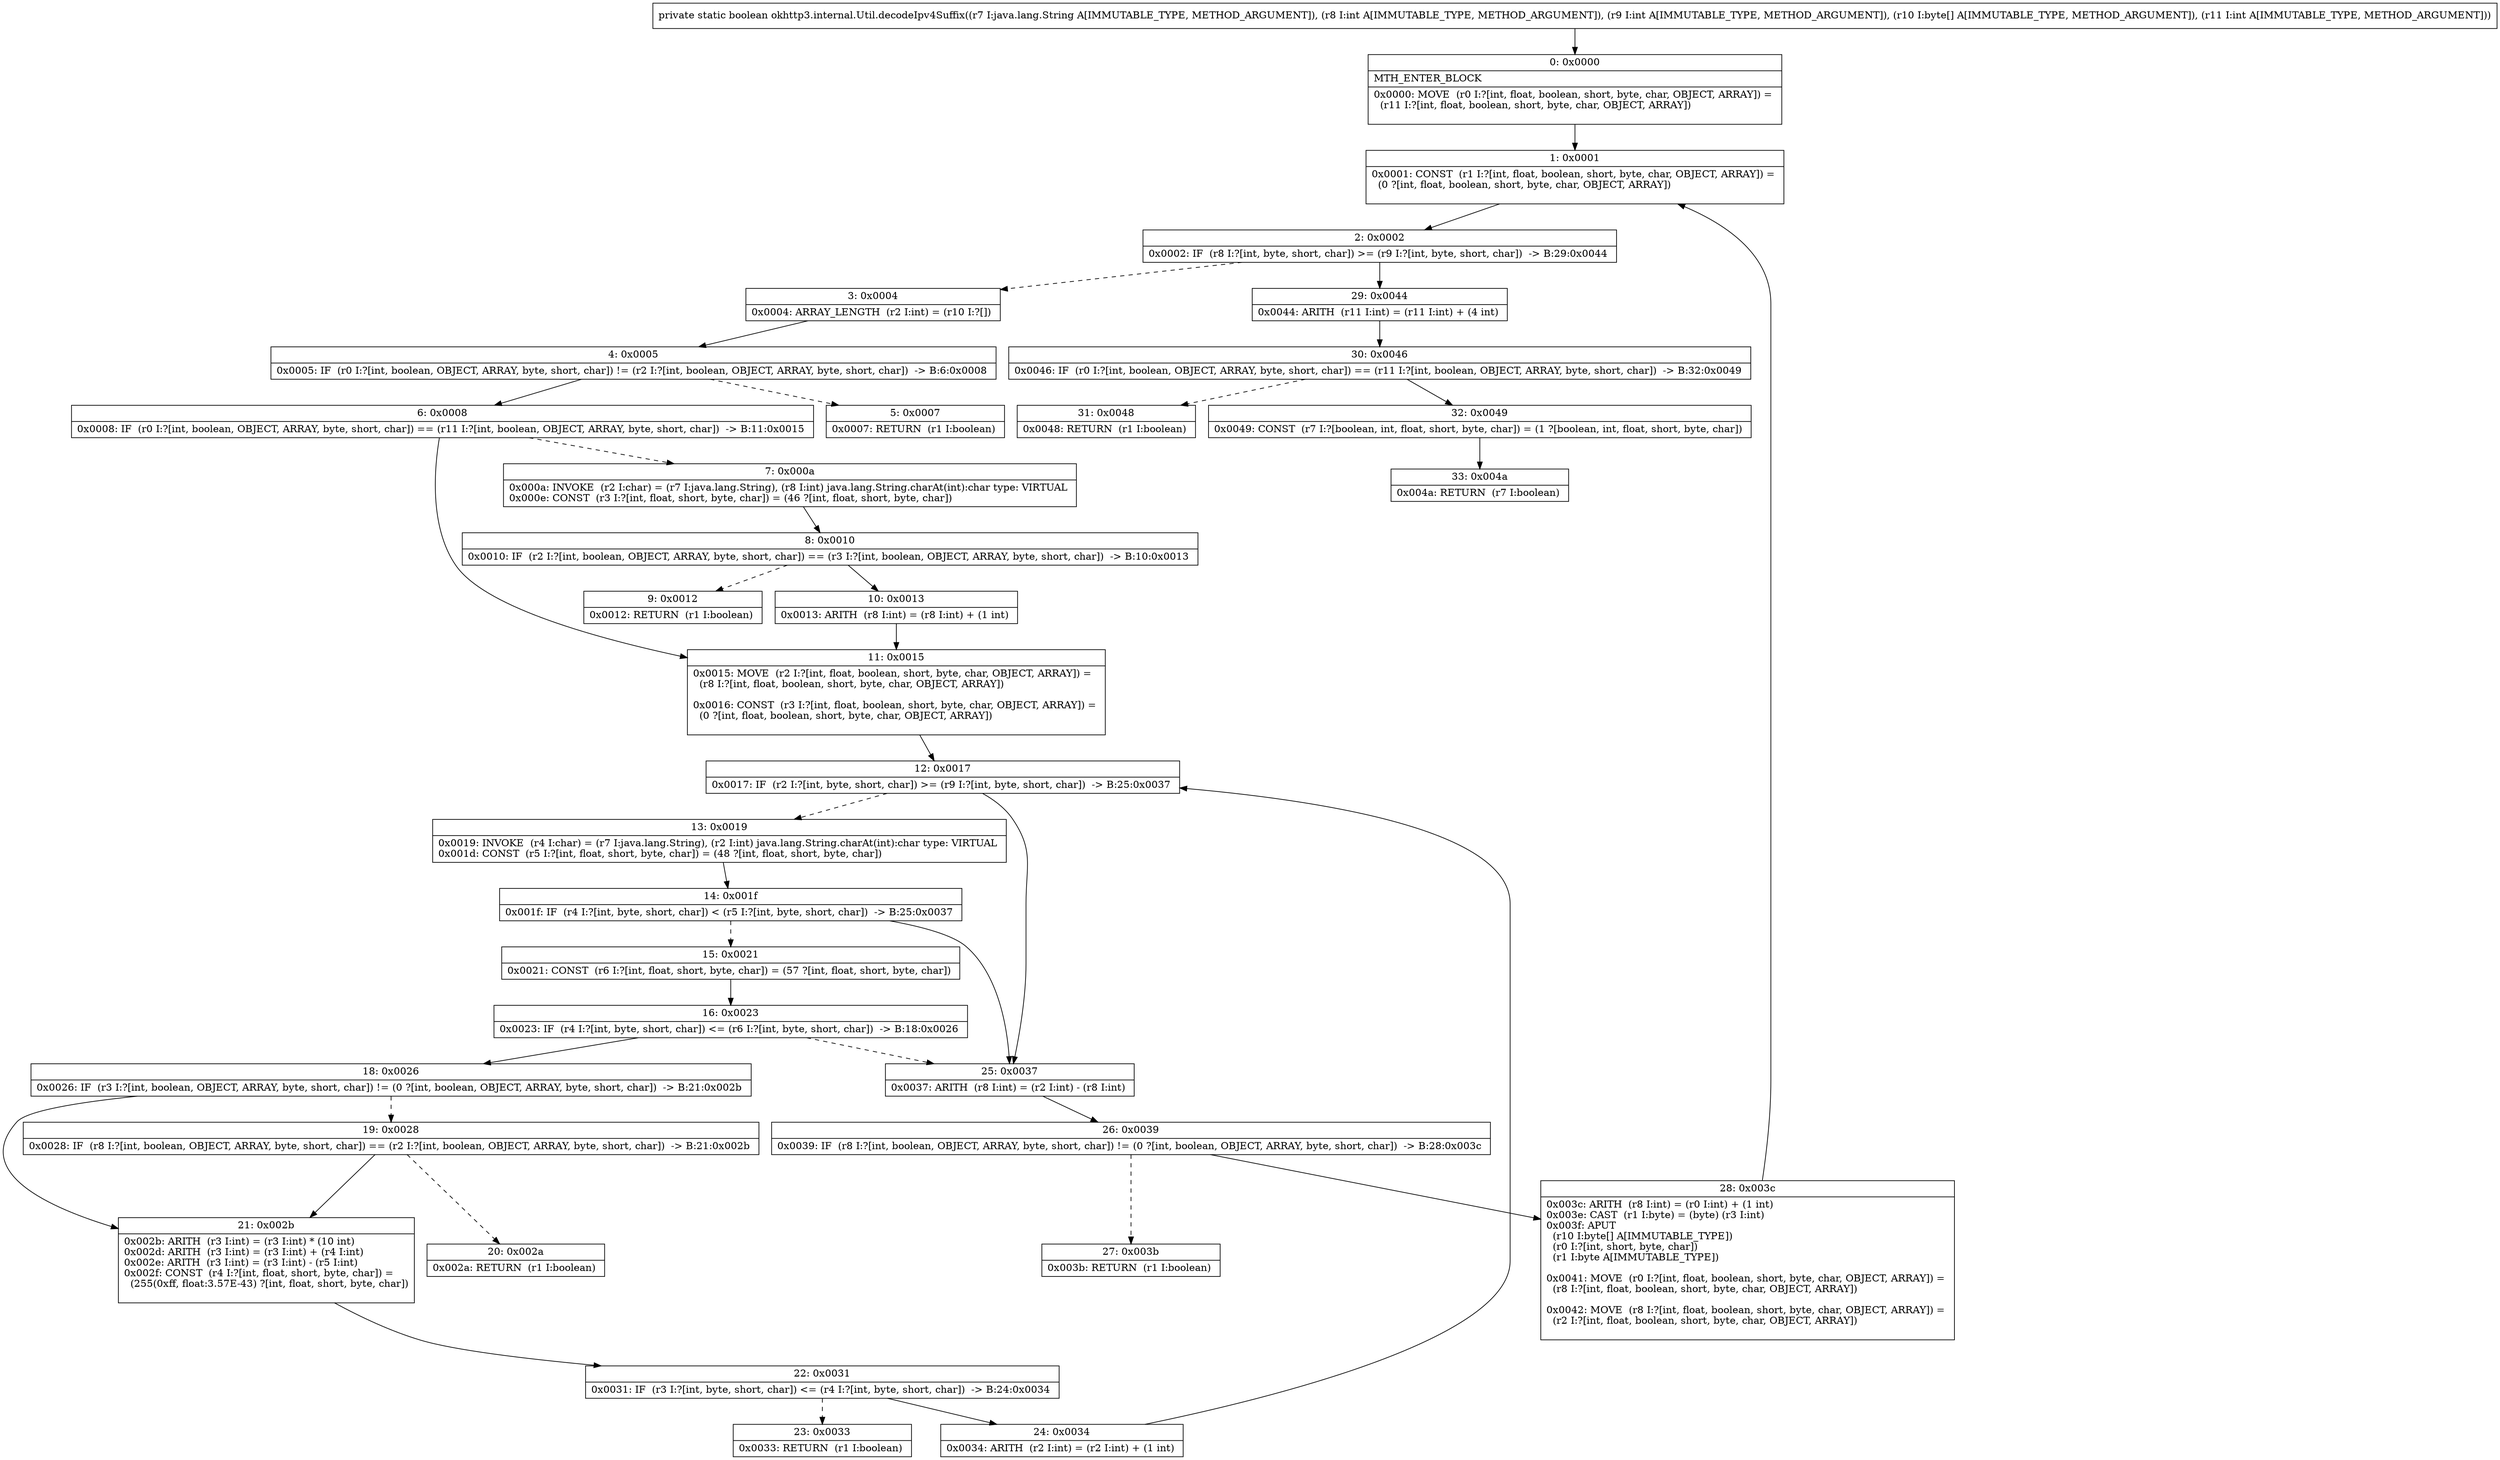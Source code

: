 digraph "CFG forokhttp3.internal.Util.decodeIpv4Suffix(Ljava\/lang\/String;II[BI)Z" {
Node_0 [shape=record,label="{0\:\ 0x0000|MTH_ENTER_BLOCK\l|0x0000: MOVE  (r0 I:?[int, float, boolean, short, byte, char, OBJECT, ARRAY]) = \l  (r11 I:?[int, float, boolean, short, byte, char, OBJECT, ARRAY])\l \l}"];
Node_1 [shape=record,label="{1\:\ 0x0001|0x0001: CONST  (r1 I:?[int, float, boolean, short, byte, char, OBJECT, ARRAY]) = \l  (0 ?[int, float, boolean, short, byte, char, OBJECT, ARRAY])\l \l}"];
Node_2 [shape=record,label="{2\:\ 0x0002|0x0002: IF  (r8 I:?[int, byte, short, char]) \>= (r9 I:?[int, byte, short, char])  \-\> B:29:0x0044 \l}"];
Node_3 [shape=record,label="{3\:\ 0x0004|0x0004: ARRAY_LENGTH  (r2 I:int) = (r10 I:?[]) \l}"];
Node_4 [shape=record,label="{4\:\ 0x0005|0x0005: IF  (r0 I:?[int, boolean, OBJECT, ARRAY, byte, short, char]) != (r2 I:?[int, boolean, OBJECT, ARRAY, byte, short, char])  \-\> B:6:0x0008 \l}"];
Node_5 [shape=record,label="{5\:\ 0x0007|0x0007: RETURN  (r1 I:boolean) \l}"];
Node_6 [shape=record,label="{6\:\ 0x0008|0x0008: IF  (r0 I:?[int, boolean, OBJECT, ARRAY, byte, short, char]) == (r11 I:?[int, boolean, OBJECT, ARRAY, byte, short, char])  \-\> B:11:0x0015 \l}"];
Node_7 [shape=record,label="{7\:\ 0x000a|0x000a: INVOKE  (r2 I:char) = (r7 I:java.lang.String), (r8 I:int) java.lang.String.charAt(int):char type: VIRTUAL \l0x000e: CONST  (r3 I:?[int, float, short, byte, char]) = (46 ?[int, float, short, byte, char]) \l}"];
Node_8 [shape=record,label="{8\:\ 0x0010|0x0010: IF  (r2 I:?[int, boolean, OBJECT, ARRAY, byte, short, char]) == (r3 I:?[int, boolean, OBJECT, ARRAY, byte, short, char])  \-\> B:10:0x0013 \l}"];
Node_9 [shape=record,label="{9\:\ 0x0012|0x0012: RETURN  (r1 I:boolean) \l}"];
Node_10 [shape=record,label="{10\:\ 0x0013|0x0013: ARITH  (r8 I:int) = (r8 I:int) + (1 int) \l}"];
Node_11 [shape=record,label="{11\:\ 0x0015|0x0015: MOVE  (r2 I:?[int, float, boolean, short, byte, char, OBJECT, ARRAY]) = \l  (r8 I:?[int, float, boolean, short, byte, char, OBJECT, ARRAY])\l \l0x0016: CONST  (r3 I:?[int, float, boolean, short, byte, char, OBJECT, ARRAY]) = \l  (0 ?[int, float, boolean, short, byte, char, OBJECT, ARRAY])\l \l}"];
Node_12 [shape=record,label="{12\:\ 0x0017|0x0017: IF  (r2 I:?[int, byte, short, char]) \>= (r9 I:?[int, byte, short, char])  \-\> B:25:0x0037 \l}"];
Node_13 [shape=record,label="{13\:\ 0x0019|0x0019: INVOKE  (r4 I:char) = (r7 I:java.lang.String), (r2 I:int) java.lang.String.charAt(int):char type: VIRTUAL \l0x001d: CONST  (r5 I:?[int, float, short, byte, char]) = (48 ?[int, float, short, byte, char]) \l}"];
Node_14 [shape=record,label="{14\:\ 0x001f|0x001f: IF  (r4 I:?[int, byte, short, char]) \< (r5 I:?[int, byte, short, char])  \-\> B:25:0x0037 \l}"];
Node_15 [shape=record,label="{15\:\ 0x0021|0x0021: CONST  (r6 I:?[int, float, short, byte, char]) = (57 ?[int, float, short, byte, char]) \l}"];
Node_16 [shape=record,label="{16\:\ 0x0023|0x0023: IF  (r4 I:?[int, byte, short, char]) \<= (r6 I:?[int, byte, short, char])  \-\> B:18:0x0026 \l}"];
Node_18 [shape=record,label="{18\:\ 0x0026|0x0026: IF  (r3 I:?[int, boolean, OBJECT, ARRAY, byte, short, char]) != (0 ?[int, boolean, OBJECT, ARRAY, byte, short, char])  \-\> B:21:0x002b \l}"];
Node_19 [shape=record,label="{19\:\ 0x0028|0x0028: IF  (r8 I:?[int, boolean, OBJECT, ARRAY, byte, short, char]) == (r2 I:?[int, boolean, OBJECT, ARRAY, byte, short, char])  \-\> B:21:0x002b \l}"];
Node_20 [shape=record,label="{20\:\ 0x002a|0x002a: RETURN  (r1 I:boolean) \l}"];
Node_21 [shape=record,label="{21\:\ 0x002b|0x002b: ARITH  (r3 I:int) = (r3 I:int) * (10 int) \l0x002d: ARITH  (r3 I:int) = (r3 I:int) + (r4 I:int) \l0x002e: ARITH  (r3 I:int) = (r3 I:int) \- (r5 I:int) \l0x002f: CONST  (r4 I:?[int, float, short, byte, char]) = \l  (255(0xff, float:3.57E\-43) ?[int, float, short, byte, char])\l \l}"];
Node_22 [shape=record,label="{22\:\ 0x0031|0x0031: IF  (r3 I:?[int, byte, short, char]) \<= (r4 I:?[int, byte, short, char])  \-\> B:24:0x0034 \l}"];
Node_23 [shape=record,label="{23\:\ 0x0033|0x0033: RETURN  (r1 I:boolean) \l}"];
Node_24 [shape=record,label="{24\:\ 0x0034|0x0034: ARITH  (r2 I:int) = (r2 I:int) + (1 int) \l}"];
Node_25 [shape=record,label="{25\:\ 0x0037|0x0037: ARITH  (r8 I:int) = (r2 I:int) \- (r8 I:int) \l}"];
Node_26 [shape=record,label="{26\:\ 0x0039|0x0039: IF  (r8 I:?[int, boolean, OBJECT, ARRAY, byte, short, char]) != (0 ?[int, boolean, OBJECT, ARRAY, byte, short, char])  \-\> B:28:0x003c \l}"];
Node_27 [shape=record,label="{27\:\ 0x003b|0x003b: RETURN  (r1 I:boolean) \l}"];
Node_28 [shape=record,label="{28\:\ 0x003c|0x003c: ARITH  (r8 I:int) = (r0 I:int) + (1 int) \l0x003e: CAST  (r1 I:byte) = (byte) (r3 I:int) \l0x003f: APUT  \l  (r10 I:byte[] A[IMMUTABLE_TYPE])\l  (r0 I:?[int, short, byte, char])\l  (r1 I:byte A[IMMUTABLE_TYPE])\l \l0x0041: MOVE  (r0 I:?[int, float, boolean, short, byte, char, OBJECT, ARRAY]) = \l  (r8 I:?[int, float, boolean, short, byte, char, OBJECT, ARRAY])\l \l0x0042: MOVE  (r8 I:?[int, float, boolean, short, byte, char, OBJECT, ARRAY]) = \l  (r2 I:?[int, float, boolean, short, byte, char, OBJECT, ARRAY])\l \l}"];
Node_29 [shape=record,label="{29\:\ 0x0044|0x0044: ARITH  (r11 I:int) = (r11 I:int) + (4 int) \l}"];
Node_30 [shape=record,label="{30\:\ 0x0046|0x0046: IF  (r0 I:?[int, boolean, OBJECT, ARRAY, byte, short, char]) == (r11 I:?[int, boolean, OBJECT, ARRAY, byte, short, char])  \-\> B:32:0x0049 \l}"];
Node_31 [shape=record,label="{31\:\ 0x0048|0x0048: RETURN  (r1 I:boolean) \l}"];
Node_32 [shape=record,label="{32\:\ 0x0049|0x0049: CONST  (r7 I:?[boolean, int, float, short, byte, char]) = (1 ?[boolean, int, float, short, byte, char]) \l}"];
Node_33 [shape=record,label="{33\:\ 0x004a|0x004a: RETURN  (r7 I:boolean) \l}"];
MethodNode[shape=record,label="{private static boolean okhttp3.internal.Util.decodeIpv4Suffix((r7 I:java.lang.String A[IMMUTABLE_TYPE, METHOD_ARGUMENT]), (r8 I:int A[IMMUTABLE_TYPE, METHOD_ARGUMENT]), (r9 I:int A[IMMUTABLE_TYPE, METHOD_ARGUMENT]), (r10 I:byte[] A[IMMUTABLE_TYPE, METHOD_ARGUMENT]), (r11 I:int A[IMMUTABLE_TYPE, METHOD_ARGUMENT])) }"];
MethodNode -> Node_0;
Node_0 -> Node_1;
Node_1 -> Node_2;
Node_2 -> Node_3[style=dashed];
Node_2 -> Node_29;
Node_3 -> Node_4;
Node_4 -> Node_5[style=dashed];
Node_4 -> Node_6;
Node_6 -> Node_7[style=dashed];
Node_6 -> Node_11;
Node_7 -> Node_8;
Node_8 -> Node_9[style=dashed];
Node_8 -> Node_10;
Node_10 -> Node_11;
Node_11 -> Node_12;
Node_12 -> Node_13[style=dashed];
Node_12 -> Node_25;
Node_13 -> Node_14;
Node_14 -> Node_15[style=dashed];
Node_14 -> Node_25;
Node_15 -> Node_16;
Node_16 -> Node_18;
Node_16 -> Node_25[style=dashed];
Node_18 -> Node_19[style=dashed];
Node_18 -> Node_21;
Node_19 -> Node_20[style=dashed];
Node_19 -> Node_21;
Node_21 -> Node_22;
Node_22 -> Node_23[style=dashed];
Node_22 -> Node_24;
Node_24 -> Node_12;
Node_25 -> Node_26;
Node_26 -> Node_27[style=dashed];
Node_26 -> Node_28;
Node_28 -> Node_1;
Node_29 -> Node_30;
Node_30 -> Node_31[style=dashed];
Node_30 -> Node_32;
Node_32 -> Node_33;
}

